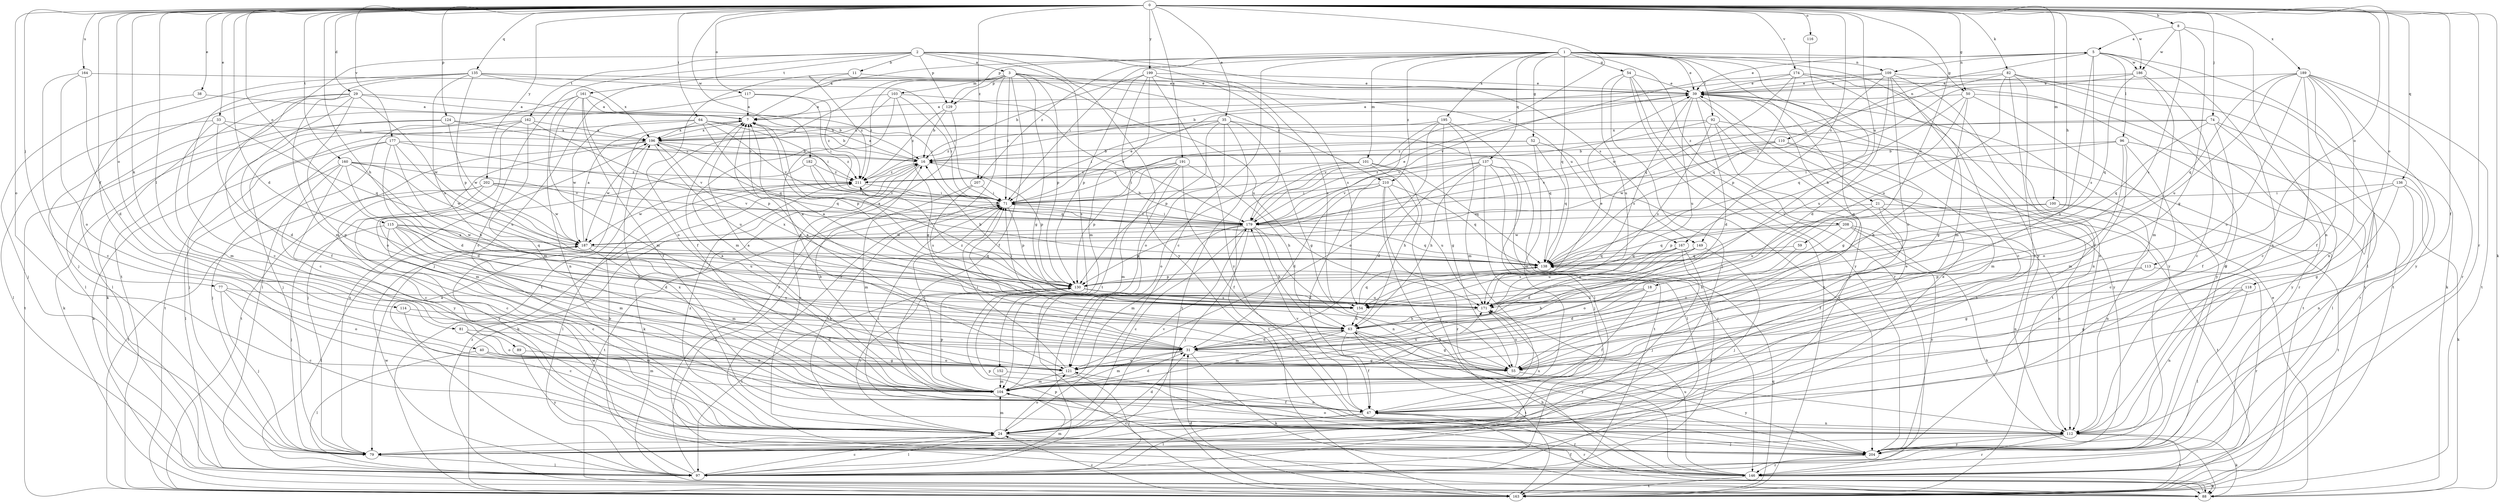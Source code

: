 strict digraph  {
0;
1;
2;
3;
5;
7;
8;
11;
16;
18;
21;
24;
29;
31;
33;
35;
38;
39;
40;
47;
50;
52;
54;
55;
59;
63;
64;
71;
74;
77;
79;
81;
82;
88;
89;
92;
96;
97;
100;
101;
103;
104;
109;
110;
112;
113;
114;
115;
116;
117;
118;
121;
124;
129;
130;
135;
136;
137;
138;
146;
149;
152;
154;
160;
161;
162;
163;
164;
167;
171;
174;
177;
179;
182;
186;
187;
189;
191;
195;
196;
199;
202;
204;
207;
208;
210;
211;
0 -> 8  [label=b];
0 -> 18  [label=c];
0 -> 29  [label=d];
0 -> 31  [label=d];
0 -> 33  [label=e];
0 -> 35  [label=e];
0 -> 38  [label=e];
0 -> 40  [label=f];
0 -> 47  [label=f];
0 -> 50  [label=g];
0 -> 59  [label=h];
0 -> 63  [label=h];
0 -> 64  [label=i];
0 -> 74  [label=j];
0 -> 77  [label=j];
0 -> 81  [label=k];
0 -> 82  [label=k];
0 -> 88  [label=k];
0 -> 89  [label=l];
0 -> 100  [label=m];
0 -> 113  [label=o];
0 -> 114  [label=o];
0 -> 115  [label=o];
0 -> 116  [label=o];
0 -> 117  [label=o];
0 -> 118  [label=o];
0 -> 121  [label=o];
0 -> 124  [label=p];
0 -> 135  [label=q];
0 -> 136  [label=q];
0 -> 146  [label=r];
0 -> 149  [label=s];
0 -> 160  [label=t];
0 -> 164  [label=u];
0 -> 167  [label=u];
0 -> 174  [label=v];
0 -> 177  [label=v];
0 -> 179  [label=v];
0 -> 182  [label=w];
0 -> 186  [label=w];
0 -> 189  [label=x];
0 -> 191  [label=x];
0 -> 199  [label=y];
0 -> 202  [label=y];
0 -> 207  [label=z];
1 -> 21  [label=c];
1 -> 24  [label=c];
1 -> 39  [label=e];
1 -> 50  [label=g];
1 -> 52  [label=g];
1 -> 54  [label=g];
1 -> 55  [label=g];
1 -> 71  [label=i];
1 -> 92  [label=l];
1 -> 101  [label=m];
1 -> 109  [label=n];
1 -> 129  [label=p];
1 -> 137  [label=q];
1 -> 138  [label=q];
1 -> 195  [label=x];
1 -> 204  [label=y];
1 -> 207  [label=z];
1 -> 208  [label=z];
1 -> 210  [label=z];
2 -> 3  [label=a];
2 -> 11  [label=b];
2 -> 24  [label=c];
2 -> 129  [label=p];
2 -> 149  [label=s];
2 -> 152  [label=s];
2 -> 154  [label=s];
2 -> 161  [label=t];
2 -> 162  [label=t];
2 -> 163  [label=t];
2 -> 204  [label=y];
3 -> 47  [label=f];
3 -> 55  [label=g];
3 -> 71  [label=i];
3 -> 79  [label=j];
3 -> 103  [label=m];
3 -> 129  [label=p];
3 -> 130  [label=p];
3 -> 146  [label=r];
3 -> 163  [label=t];
3 -> 167  [label=u];
3 -> 171  [label=u];
3 -> 210  [label=z];
3 -> 211  [label=z];
5 -> 39  [label=e];
5 -> 96  [label=l];
5 -> 97  [label=l];
5 -> 109  [label=n];
5 -> 110  [label=n];
5 -> 112  [label=n];
5 -> 121  [label=o];
5 -> 154  [label=s];
5 -> 186  [label=w];
7 -> 5  [label=a];
7 -> 130  [label=p];
7 -> 196  [label=x];
8 -> 5  [label=a];
8 -> 55  [label=g];
8 -> 112  [label=n];
8 -> 154  [label=s];
8 -> 186  [label=w];
11 -> 39  [label=e];
11 -> 47  [label=f];
11 -> 211  [label=z];
16 -> 7  [label=a];
16 -> 24  [label=c];
16 -> 88  [label=k];
16 -> 130  [label=p];
16 -> 211  [label=z];
18 -> 31  [label=d];
18 -> 47  [label=f];
18 -> 63  [label=h];
18 -> 171  [label=u];
21 -> 47  [label=f];
21 -> 112  [label=n];
21 -> 163  [label=t];
21 -> 171  [label=u];
21 -> 179  [label=v];
24 -> 31  [label=d];
24 -> 39  [label=e];
24 -> 71  [label=i];
24 -> 97  [label=l];
24 -> 104  [label=m];
24 -> 121  [label=o];
24 -> 146  [label=r];
24 -> 171  [label=u];
24 -> 179  [label=v];
24 -> 211  [label=z];
29 -> 7  [label=a];
29 -> 16  [label=b];
29 -> 24  [label=c];
29 -> 47  [label=f];
29 -> 55  [label=g];
29 -> 88  [label=k];
29 -> 97  [label=l];
29 -> 187  [label=w];
31 -> 7  [label=a];
31 -> 55  [label=g];
31 -> 63  [label=h];
31 -> 88  [label=k];
31 -> 104  [label=m];
31 -> 121  [label=o];
33 -> 31  [label=d];
33 -> 97  [label=l];
33 -> 104  [label=m];
33 -> 138  [label=q];
33 -> 196  [label=x];
35 -> 55  [label=g];
35 -> 71  [label=i];
35 -> 121  [label=o];
35 -> 130  [label=p];
35 -> 138  [label=q];
35 -> 163  [label=t];
35 -> 196  [label=x];
35 -> 211  [label=z];
38 -> 7  [label=a];
38 -> 79  [label=j];
39 -> 7  [label=a];
39 -> 31  [label=d];
39 -> 79  [label=j];
39 -> 112  [label=n];
39 -> 154  [label=s];
39 -> 163  [label=t];
39 -> 171  [label=u];
40 -> 55  [label=g];
40 -> 97  [label=l];
40 -> 104  [label=m];
40 -> 121  [label=o];
47 -> 24  [label=c];
47 -> 97  [label=l];
47 -> 112  [label=n];
47 -> 146  [label=r];
47 -> 179  [label=v];
50 -> 7  [label=a];
50 -> 55  [label=g];
50 -> 138  [label=q];
50 -> 146  [label=r];
50 -> 171  [label=u];
50 -> 204  [label=y];
52 -> 16  [label=b];
52 -> 71  [label=i];
52 -> 104  [label=m];
52 -> 138  [label=q];
52 -> 204  [label=y];
54 -> 39  [label=e];
54 -> 79  [label=j];
54 -> 146  [label=r];
54 -> 163  [label=t];
54 -> 171  [label=u];
54 -> 204  [label=y];
55 -> 7  [label=a];
55 -> 71  [label=i];
55 -> 171  [label=u];
55 -> 204  [label=y];
59 -> 63  [label=h];
59 -> 138  [label=q];
63 -> 31  [label=d];
63 -> 47  [label=f];
63 -> 55  [label=g];
63 -> 104  [label=m];
63 -> 163  [label=t];
63 -> 204  [label=y];
64 -> 16  [label=b];
64 -> 71  [label=i];
64 -> 79  [label=j];
64 -> 138  [label=q];
64 -> 179  [label=v];
64 -> 187  [label=w];
64 -> 196  [label=x];
71 -> 39  [label=e];
71 -> 130  [label=p];
71 -> 163  [label=t];
71 -> 179  [label=v];
74 -> 47  [label=f];
74 -> 138  [label=q];
74 -> 146  [label=r];
74 -> 196  [label=x];
74 -> 204  [label=y];
74 -> 211  [label=z];
77 -> 24  [label=c];
77 -> 79  [label=j];
77 -> 121  [label=o];
77 -> 154  [label=s];
79 -> 39  [label=e];
79 -> 97  [label=l];
79 -> 196  [label=x];
81 -> 31  [label=d];
81 -> 104  [label=m];
81 -> 121  [label=o];
82 -> 24  [label=c];
82 -> 39  [label=e];
82 -> 47  [label=f];
82 -> 163  [label=t];
82 -> 171  [label=u];
82 -> 187  [label=w];
82 -> 204  [label=y];
88 -> 39  [label=e];
88 -> 47  [label=f];
88 -> 130  [label=p];
88 -> 211  [label=z];
89 -> 121  [label=o];
89 -> 204  [label=y];
92 -> 55  [label=g];
92 -> 154  [label=s];
92 -> 163  [label=t];
92 -> 179  [label=v];
92 -> 196  [label=x];
92 -> 204  [label=y];
96 -> 16  [label=b];
96 -> 24  [label=c];
96 -> 71  [label=i];
96 -> 97  [label=l];
96 -> 104  [label=m];
96 -> 121  [label=o];
97 -> 7  [label=a];
97 -> 16  [label=b];
97 -> 24  [label=c];
97 -> 71  [label=i];
97 -> 104  [label=m];
97 -> 187  [label=w];
100 -> 112  [label=n];
100 -> 130  [label=p];
100 -> 163  [label=t];
100 -> 179  [label=v];
101 -> 63  [label=h];
101 -> 97  [label=l];
101 -> 121  [label=o];
101 -> 138  [label=q];
101 -> 163  [label=t];
101 -> 211  [label=z];
103 -> 7  [label=a];
103 -> 55  [label=g];
103 -> 71  [label=i];
103 -> 104  [label=m];
103 -> 121  [label=o];
103 -> 179  [label=v];
104 -> 7  [label=a];
104 -> 16  [label=b];
104 -> 31  [label=d];
104 -> 47  [label=f];
104 -> 71  [label=i];
104 -> 130  [label=p];
109 -> 16  [label=b];
109 -> 31  [label=d];
109 -> 39  [label=e];
109 -> 88  [label=k];
109 -> 104  [label=m];
109 -> 112  [label=n];
109 -> 121  [label=o];
109 -> 138  [label=q];
110 -> 16  [label=b];
110 -> 63  [label=h];
110 -> 104  [label=m];
110 -> 179  [label=v];
110 -> 187  [label=w];
112 -> 71  [label=i];
112 -> 79  [label=j];
112 -> 88  [label=k];
112 -> 146  [label=r];
112 -> 163  [label=t];
112 -> 196  [label=x];
112 -> 204  [label=y];
113 -> 55  [label=g];
113 -> 130  [label=p];
113 -> 146  [label=r];
114 -> 24  [label=c];
114 -> 63  [label=h];
115 -> 24  [label=c];
115 -> 31  [label=d];
115 -> 63  [label=h];
115 -> 79  [label=j];
115 -> 104  [label=m];
115 -> 138  [label=q];
115 -> 171  [label=u];
115 -> 187  [label=w];
116 -> 63  [label=h];
117 -> 7  [label=a];
117 -> 71  [label=i];
117 -> 97  [label=l];
117 -> 211  [label=z];
118 -> 55  [label=g];
118 -> 97  [label=l];
118 -> 112  [label=n];
118 -> 154  [label=s];
121 -> 71  [label=i];
121 -> 97  [label=l];
121 -> 104  [label=m];
121 -> 171  [label=u];
124 -> 88  [label=k];
124 -> 163  [label=t];
124 -> 187  [label=w];
124 -> 196  [label=x];
124 -> 211  [label=z];
129 -> 16  [label=b];
129 -> 146  [label=r];
129 -> 211  [label=z];
130 -> 7  [label=a];
130 -> 16  [label=b];
130 -> 24  [label=c];
130 -> 97  [label=l];
130 -> 154  [label=s];
130 -> 171  [label=u];
135 -> 24  [label=c];
135 -> 39  [label=e];
135 -> 71  [label=i];
135 -> 79  [label=j];
135 -> 104  [label=m];
135 -> 130  [label=p];
135 -> 154  [label=s];
135 -> 196  [label=x];
136 -> 31  [label=d];
136 -> 55  [label=g];
136 -> 71  [label=i];
136 -> 88  [label=k];
136 -> 112  [label=n];
137 -> 31  [label=d];
137 -> 63  [label=h];
137 -> 79  [label=j];
137 -> 97  [label=l];
137 -> 146  [label=r];
137 -> 163  [label=t];
137 -> 179  [label=v];
137 -> 211  [label=z];
138 -> 130  [label=p];
146 -> 63  [label=h];
146 -> 88  [label=k];
146 -> 163  [label=t];
146 -> 171  [label=u];
146 -> 187  [label=w];
149 -> 79  [label=j];
149 -> 121  [label=o];
149 -> 138  [label=q];
149 -> 171  [label=u];
152 -> 104  [label=m];
152 -> 112  [label=n];
154 -> 7  [label=a];
154 -> 39  [label=e];
154 -> 63  [label=h];
154 -> 71  [label=i];
154 -> 138  [label=q];
160 -> 24  [label=c];
160 -> 31  [label=d];
160 -> 97  [label=l];
160 -> 154  [label=s];
160 -> 179  [label=v];
160 -> 187  [label=w];
160 -> 204  [label=y];
160 -> 211  [label=z];
161 -> 7  [label=a];
161 -> 47  [label=f];
161 -> 71  [label=i];
161 -> 97  [label=l];
161 -> 104  [label=m];
161 -> 112  [label=n];
161 -> 121  [label=o];
162 -> 79  [label=j];
162 -> 104  [label=m];
162 -> 121  [label=o];
162 -> 130  [label=p];
162 -> 163  [label=t];
162 -> 196  [label=x];
163 -> 16  [label=b];
163 -> 24  [label=c];
163 -> 31  [label=d];
163 -> 138  [label=q];
164 -> 24  [label=c];
164 -> 31  [label=d];
164 -> 39  [label=e];
164 -> 121  [label=o];
167 -> 31  [label=d];
167 -> 79  [label=j];
167 -> 97  [label=l];
167 -> 138  [label=q];
167 -> 154  [label=s];
167 -> 171  [label=u];
171 -> 7  [label=a];
171 -> 63  [label=h];
171 -> 196  [label=x];
171 -> 211  [label=z];
174 -> 24  [label=c];
174 -> 39  [label=e];
174 -> 130  [label=p];
174 -> 138  [label=q];
174 -> 163  [label=t];
174 -> 179  [label=v];
174 -> 204  [label=y];
177 -> 16  [label=b];
177 -> 31  [label=d];
177 -> 63  [label=h];
177 -> 79  [label=j];
177 -> 88  [label=k];
177 -> 171  [label=u];
177 -> 179  [label=v];
179 -> 16  [label=b];
179 -> 24  [label=c];
179 -> 39  [label=e];
179 -> 63  [label=h];
179 -> 71  [label=i];
179 -> 79  [label=j];
179 -> 104  [label=m];
179 -> 112  [label=n];
179 -> 130  [label=p];
179 -> 138  [label=q];
179 -> 187  [label=w];
182 -> 104  [label=m];
182 -> 138  [label=q];
182 -> 179  [label=v];
182 -> 211  [label=z];
186 -> 24  [label=c];
186 -> 39  [label=e];
186 -> 104  [label=m];
186 -> 138  [label=q];
186 -> 179  [label=v];
187 -> 7  [label=a];
187 -> 97  [label=l];
187 -> 104  [label=m];
187 -> 138  [label=q];
189 -> 24  [label=c];
189 -> 39  [label=e];
189 -> 47  [label=f];
189 -> 112  [label=n];
189 -> 121  [label=o];
189 -> 138  [label=q];
189 -> 146  [label=r];
189 -> 163  [label=t];
189 -> 171  [label=u];
189 -> 204  [label=y];
191 -> 47  [label=f];
191 -> 63  [label=h];
191 -> 71  [label=i];
191 -> 97  [label=l];
191 -> 104  [label=m];
191 -> 130  [label=p];
191 -> 211  [label=z];
195 -> 55  [label=g];
195 -> 97  [label=l];
195 -> 104  [label=m];
195 -> 121  [label=o];
195 -> 179  [label=v];
195 -> 196  [label=x];
196 -> 16  [label=b];
196 -> 79  [label=j];
196 -> 138  [label=q];
196 -> 163  [label=t];
196 -> 171  [label=u];
196 -> 187  [label=w];
196 -> 211  [label=z];
199 -> 16  [label=b];
199 -> 39  [label=e];
199 -> 104  [label=m];
199 -> 130  [label=p];
199 -> 154  [label=s];
199 -> 163  [label=t];
199 -> 179  [label=v];
199 -> 204  [label=y];
202 -> 24  [label=c];
202 -> 71  [label=i];
202 -> 163  [label=t];
202 -> 179  [label=v];
202 -> 187  [label=w];
202 -> 204  [label=y];
204 -> 121  [label=o];
204 -> 130  [label=p];
204 -> 146  [label=r];
207 -> 71  [label=i];
207 -> 104  [label=m];
207 -> 154  [label=s];
208 -> 88  [label=k];
208 -> 112  [label=n];
208 -> 121  [label=o];
208 -> 138  [label=q];
208 -> 187  [label=w];
208 -> 204  [label=y];
210 -> 31  [label=d];
210 -> 47  [label=f];
210 -> 71  [label=i];
210 -> 88  [label=k];
210 -> 138  [label=q];
210 -> 146  [label=r];
210 -> 171  [label=u];
211 -> 71  [label=i];
211 -> 97  [label=l];
211 -> 187  [label=w];
}
